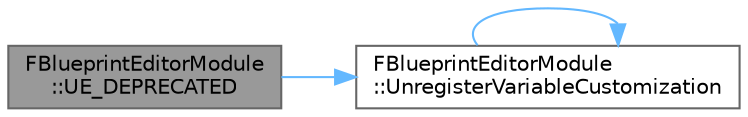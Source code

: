 digraph "FBlueprintEditorModule::UE_DEPRECATED"
{
 // INTERACTIVE_SVG=YES
 // LATEX_PDF_SIZE
  bgcolor="transparent";
  edge [fontname=Helvetica,fontsize=10,labelfontname=Helvetica,labelfontsize=10];
  node [fontname=Helvetica,fontsize=10,shape=box,height=0.2,width=0.4];
  rankdir="LR";
  Node1 [id="Node000001",label="FBlueprintEditorModule\l::UE_DEPRECATED",height=0.2,width=0.4,color="gray40", fillcolor="grey60", style="filled", fontcolor="black",tooltip="Unregister a previously registered customization for BP variables."];
  Node1 -> Node2 [id="edge1_Node000001_Node000002",color="steelblue1",style="solid",tooltip=" "];
  Node2 [id="Node000002",label="FBlueprintEditorModule\l::UnregisterVariableCustomization",height=0.2,width=0.4,color="grey40", fillcolor="white", style="filled",URL="$d4/da4/classFBlueprintEditorModule.html#a72225a9e7203e3c47b78c5f00c7cccc8",tooltip="Unregister a previously registered customization for BP variables."];
  Node2 -> Node2 [id="edge2_Node000002_Node000002",color="steelblue1",style="solid",tooltip=" "];
}
